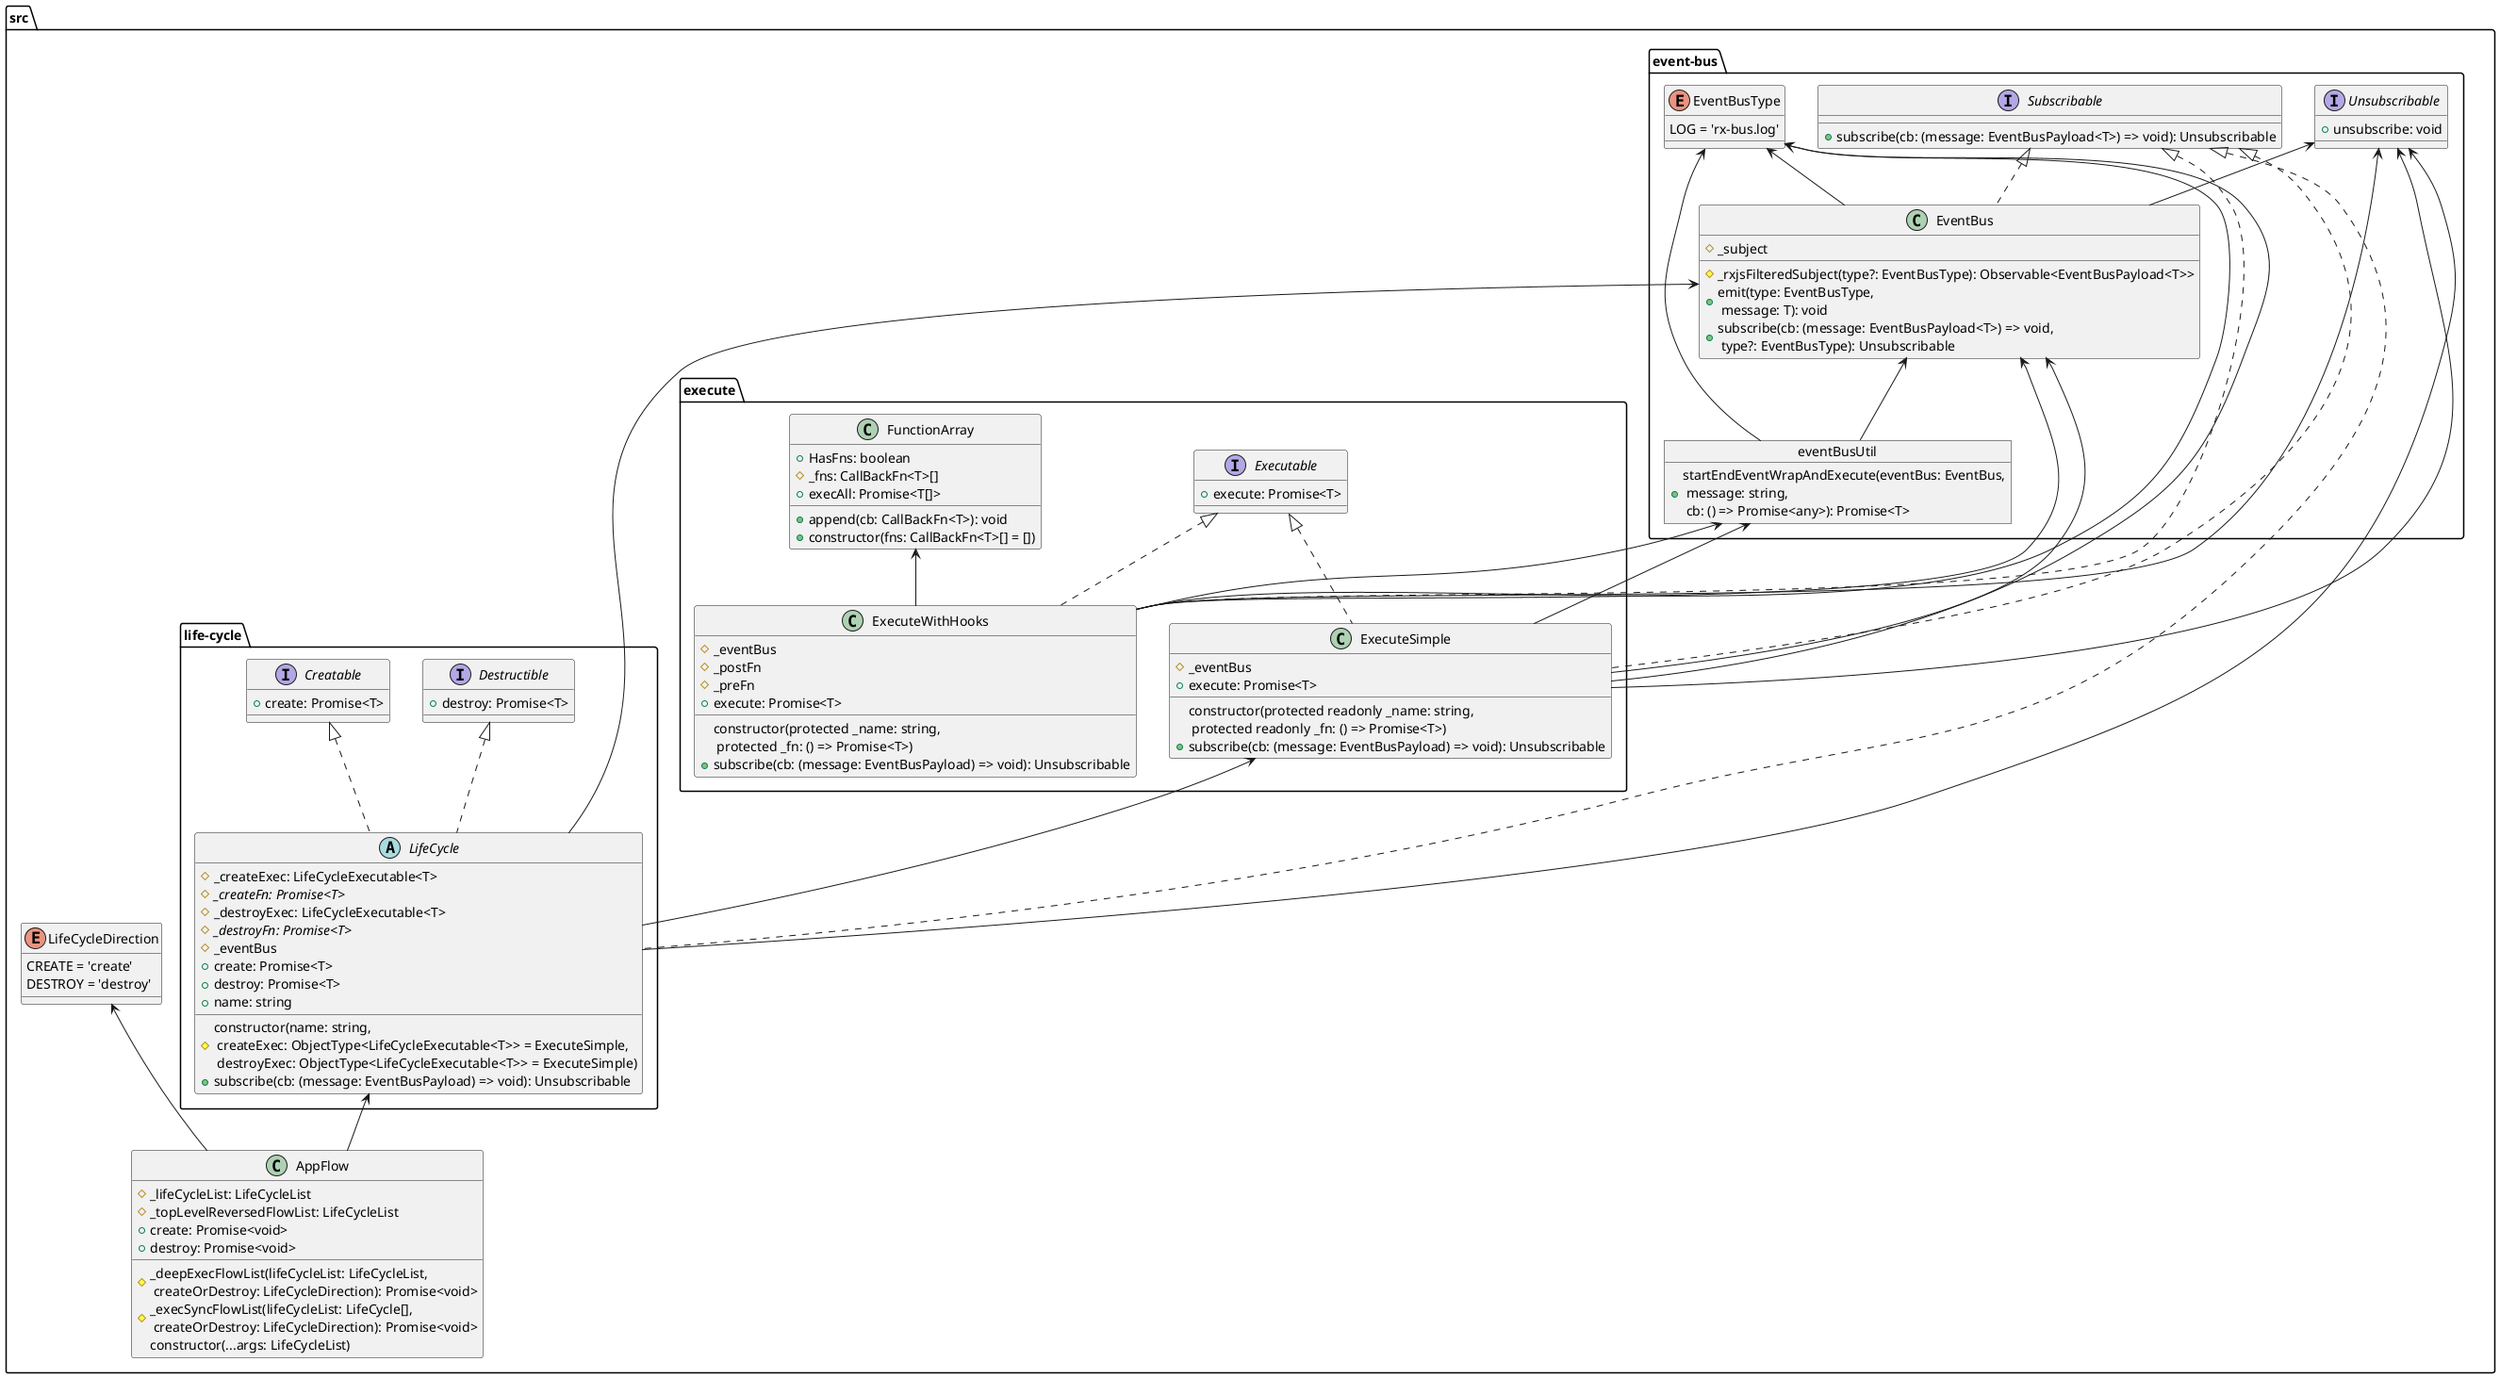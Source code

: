 @startuml
    folder "src" as src_b874d07 {
      enum "LifeCycleDirection" as life_cycle_direction_d6caefff {
        CREATE = 'create'
        DESTROY = 'destroy'
      }
      class "AppFlow" as app_flow_d6caefff {
        # _deepExecFlowList(lifeCycleList: LifeCycleList,\n createOrDestroy: LifeCycleDirection): Promise<void>
        # _execSyncFlowList(lifeCycleList: LifeCycle[],\n createOrDestroy: LifeCycleDirection): Promise<void>
        # _lifeCycleList: LifeCycleList
        # _topLevelReversedFlowList: LifeCycleList
        constructor(...args: LifeCycleList)
        + create: Promise<void>
        + destroy: Promise<void>
      }
      folder "event-bus" as event_bus_b179faad {
        enum "EventBusType" as event_bus_type_e4eda33b {
          LOG = 'rx-bus.log'
        }
        object "eventBusUtil" as event_bus_util_55c275a7 {
          + startEndEventWrapAndExecute(eventBus: EventBus,\n message: string,\n cb: () => Promise<any>): Promise<T>
        }
        class "EventBus" as event_bus_2346de6e {
          # _rxjsFilteredSubject(type?: EventBusType): Observable<EventBusPayload<T>>
          # _subject
          + emit(type: EventBusType,\n message: T): void
          + subscribe(cb: (message: EventBusPayload<T>) => void,\n type?: EventBusType): Unsubscribable
        }
        interface "Subscribable" as subscribable_33c09d2c {
          + subscribe(cb: (message: EventBusPayload<T>) => void): Unsubscribable
        }
        interface "Unsubscribable" as unsubscribable_53831e77 {
          + unsubscribe: void
        }
      }
      folder "execute" as execute_6909d7 {
        interface "Executable" as executable_94895fe1 {
          + execute: Promise<T>
        }
        class "ExecuteSimple" as execute_simple_ea430bad {
          # _eventBus
          constructor(protected readonly _name: string,\n protected readonly _fn: () => Promise<T>)
          + execute: Promise<T>
          + subscribe(cb: (message: EventBusPayload) => void): Unsubscribable
        }
        class "ExecuteWithHooks" as execute_with_hooks_fa3c885c {
          # _eventBus
          # _postFn
          # _preFn
          constructor(protected _name: string,\n protected _fn: () => Promise<T>)
          + execute: Promise<T>
          + subscribe(cb: (message: EventBusPayload) => void): Unsubscribable
        }
        class "FunctionArray" as function_array_b669ac47 {
          + HasFns: boolean
          # _fns: CallBackFn<T>[]
          + append(cb: CallBackFn<T>): void
          + constructor(fns: CallBackFn<T>[] = [])
          + execAll: Promise<T[]>
        }
      }
      folder "life-cycle" as life_cycle_3f5aa653 {
        interface "Creatable" as creatable_6eee977e {
          + create: Promise<T>
        }
        interface "Destructible" as destructible_14789501 {
          + destroy: Promise<T>
        }
        abstract "LifeCycle" as life_cycle_ee3c432e {
          # _createExec: LifeCycleExecutable<T>
          # {abstract} _createFn: Promise<T>
          # _destroyExec: LifeCycleExecutable<T>
          # {abstract} _destroyFn: Promise<T>
          # _eventBus
          # constructor(name: string,\n createExec: ObjectType<LifeCycleExecutable<T>> = ExecuteSimple,\n destroyExec: ObjectType<LifeCycleExecutable<T>> = ExecuteSimple)
          + create: Promise<T>
          + destroy: Promise<T>
          + name: string
          + subscribe(cb: (message: EventBusPayload) => void): Unsubscribable
        }
      }
    }
  app_flow_d6caefff -up-> life_cycle_ee3c432e
  app_flow_d6caefff -up-> life_cycle_direction_d6caefff
  event_bus_util_55c275a7 -up-> event_bus_2346de6e
  event_bus_util_55c275a7 -up-> event_bus_type_e4eda33b
  event_bus_2346de6e -up-> event_bus_type_e4eda33b
  event_bus_2346de6e -up-> unsubscribable_53831e77
  event_bus_2346de6e .up.|> subscribable_33c09d2c
  execute_simple_ea430bad -up-> event_bus_2346de6e
  execute_simple_ea430bad -up-> event_bus_type_e4eda33b
  execute_simple_ea430bad -up-> event_bus_util_55c275a7
  execute_simple_ea430bad -up-> unsubscribable_53831e77
  execute_simple_ea430bad .up.|> executable_94895fe1
  execute_simple_ea430bad .up.|> subscribable_33c09d2c
  execute_with_hooks_fa3c885c -up-> event_bus_2346de6e
  execute_with_hooks_fa3c885c -up-> event_bus_type_e4eda33b
  execute_with_hooks_fa3c885c -up-> event_bus_util_55c275a7
  execute_with_hooks_fa3c885c -up-> unsubscribable_53831e77
  execute_with_hooks_fa3c885c -up-> function_array_b669ac47
  execute_with_hooks_fa3c885c .up.|> executable_94895fe1
  execute_with_hooks_fa3c885c .up.|> subscribable_33c09d2c
  life_cycle_ee3c432e -up-> event_bus_2346de6e
  life_cycle_ee3c432e -up-> unsubscribable_53831e77
  life_cycle_ee3c432e -up-> execute_simple_ea430bad
  life_cycle_ee3c432e .up.|> destructible_14789501
  life_cycle_ee3c432e .up.|> creatable_6eee977e
  life_cycle_ee3c432e .up.|> subscribable_33c09d2c
@enduml
